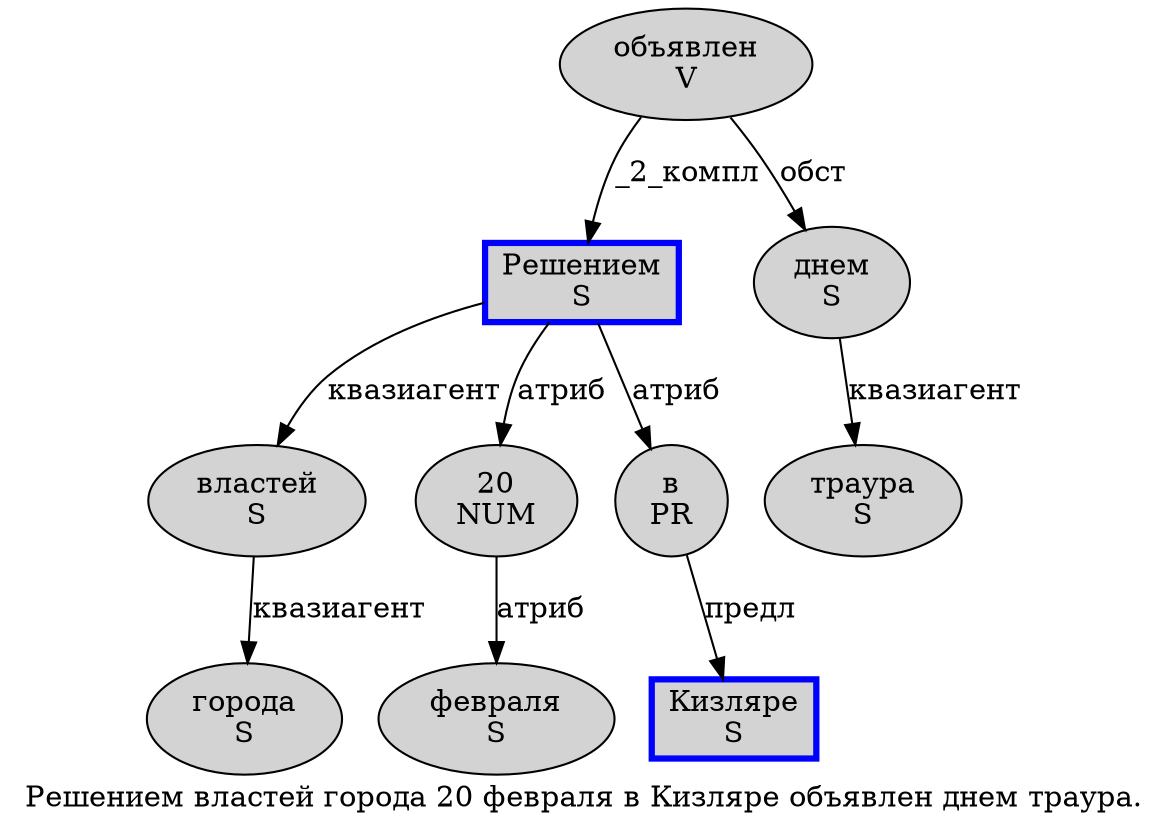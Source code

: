 digraph SENTENCE_479 {
	graph [label="Решением властей города 20 февраля в Кизляре объявлен днем траура."]
	node [style=filled]
		0 [label="Решением
S" color=blue fillcolor=lightgray penwidth=3 shape=box]
		1 [label="властей
S" color="" fillcolor=lightgray penwidth=1 shape=ellipse]
		2 [label="города
S" color="" fillcolor=lightgray penwidth=1 shape=ellipse]
		3 [label="20
NUM" color="" fillcolor=lightgray penwidth=1 shape=ellipse]
		4 [label="февраля
S" color="" fillcolor=lightgray penwidth=1 shape=ellipse]
		5 [label="в
PR" color="" fillcolor=lightgray penwidth=1 shape=ellipse]
		6 [label="Кизляре
S" color=blue fillcolor=lightgray penwidth=3 shape=box]
		7 [label="объявлен
V" color="" fillcolor=lightgray penwidth=1 shape=ellipse]
		8 [label="днем
S" color="" fillcolor=lightgray penwidth=1 shape=ellipse]
		9 [label="траура
S" color="" fillcolor=lightgray penwidth=1 shape=ellipse]
			3 -> 4 [label="атриб"]
			0 -> 1 [label="квазиагент"]
			0 -> 3 [label="атриб"]
			0 -> 5 [label="атриб"]
			7 -> 0 [label="_2_компл"]
			7 -> 8 [label="обст"]
			8 -> 9 [label="квазиагент"]
			1 -> 2 [label="квазиагент"]
			5 -> 6 [label="предл"]
}